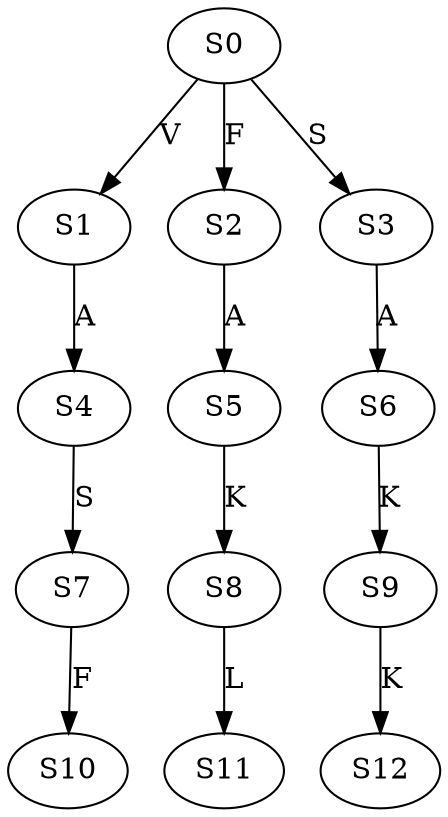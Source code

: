 strict digraph  {
	S0 -> S1 [ label = V ];
	S0 -> S2 [ label = F ];
	S0 -> S3 [ label = S ];
	S1 -> S4 [ label = A ];
	S2 -> S5 [ label = A ];
	S3 -> S6 [ label = A ];
	S4 -> S7 [ label = S ];
	S5 -> S8 [ label = K ];
	S6 -> S9 [ label = K ];
	S7 -> S10 [ label = F ];
	S8 -> S11 [ label = L ];
	S9 -> S12 [ label = K ];
}

